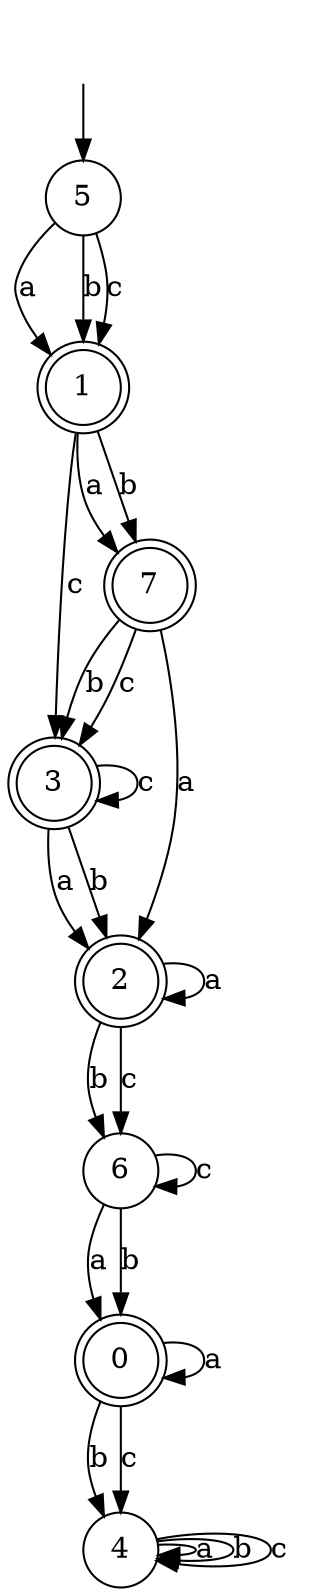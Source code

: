 digraph g {
__start [label=""shape=none]
	5[shape="circle" label="5"]
	0[shape="doublecircle" label="0"]
	1[shape="doublecircle" label="1"]
	2[shape="doublecircle" label="2"]
	3[shape="doublecircle" label="3"]
	4[shape="circle" label="4"]
	6[shape="circle" label="6"]
	7[shape="doublecircle" label="7"]

__start -> 5
	0 -> 0 [label="a"]
	0 -> 4 [label="b"]
	0 -> 4 [label="c"]
	1 -> 7 [label="a"]
	1 -> 7 [label="b"]
	1 -> 3 [label="c"]
	2 -> 2 [label="a"]
	2 -> 6 [label="b"]
	2 -> 6 [label="c"]
	3 -> 2 [label="a"]
	3 -> 2 [label="b"]
	3 -> 3 [label="c"]
	4 -> 4 [label="a"]
	4 -> 4 [label="b"]
	4 -> 4 [label="c"]
	5 -> 1 [label="a"]
	5 -> 1 [label="b"]
	5 -> 1 [label="c"]
	6 -> 0 [label="a"]
	6 -> 0 [label="b"]
	6 -> 6 [label="c"]
	7 -> 2 [label="a"]
	7 -> 3 [label="b"]
	7 -> 3 [label="c"]
}
